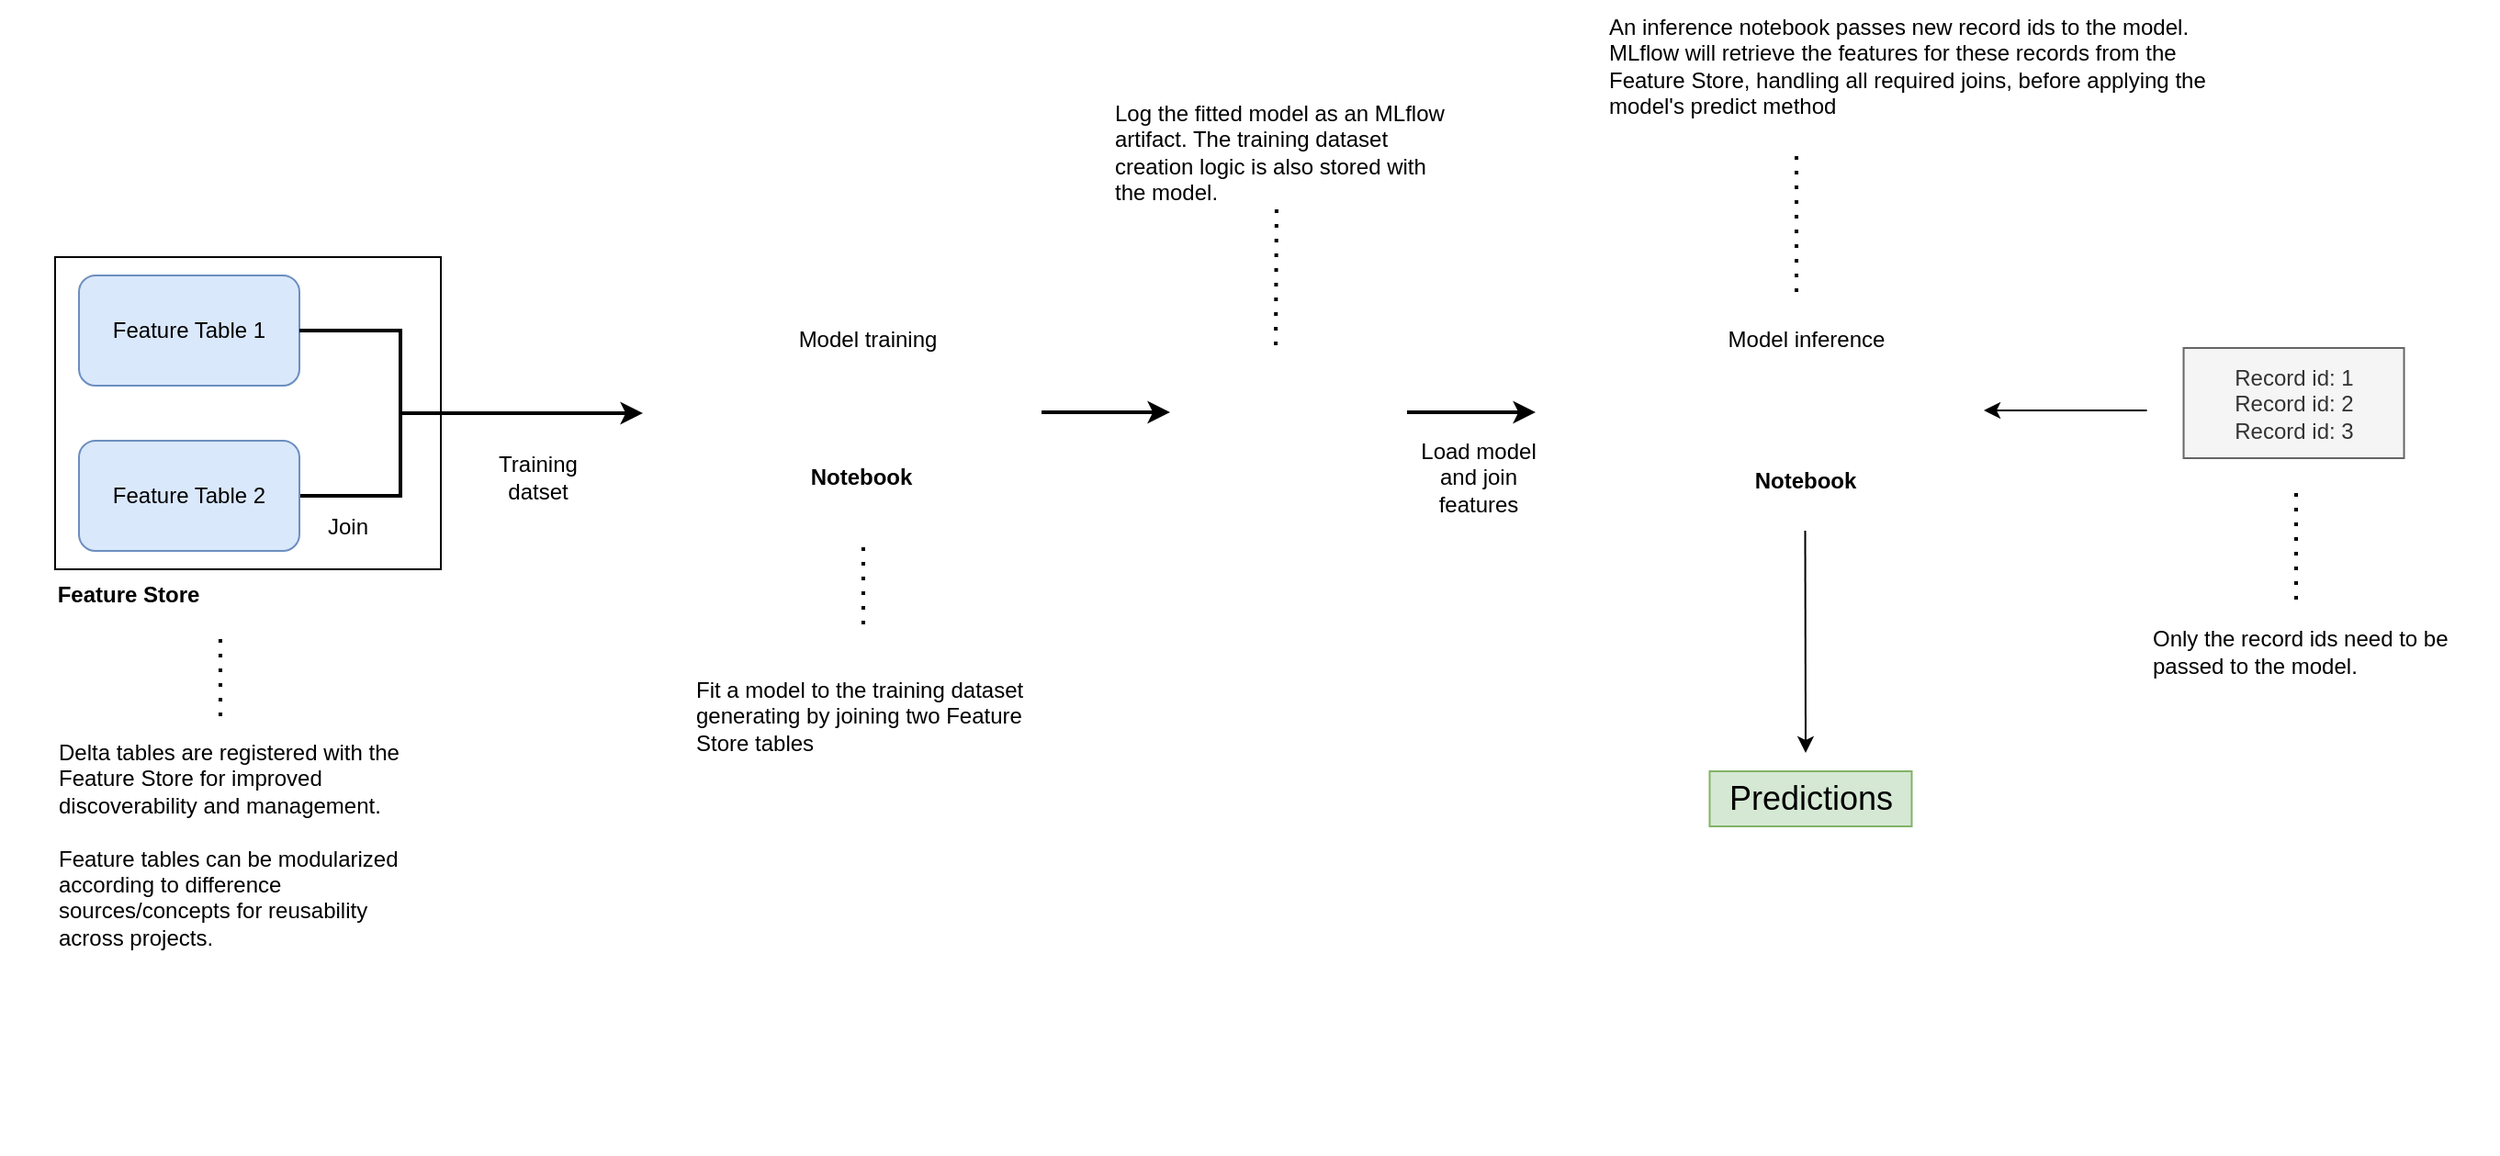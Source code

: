 <mxfile version="16.6.8" type="device"><diagram id="rgYvBXPj6TXZkBtCZYup" name="Page-1"><mxGraphModel dx="2496" dy="1010" grid="1" gridSize="10" guides="1" tooltips="1" connect="1" arrows="1" fold="1" page="1" pageScale="1" pageWidth="850" pageHeight="1100" math="0" shadow="0"><root><mxCell id="0"/><mxCell id="1" parent="0"/><mxCell id="3UCqUOVt3OsX8t2R0Lmy-45" value="" style="rounded=0;whiteSpace=wrap;html=1;shadow=0;fillColor=none;" parent="1" vertex="1"><mxGeometry x="20" y="190" width="210" height="170" as="geometry"/></mxCell><mxCell id="3UCqUOVt3OsX8t2R0Lmy-1" value="Feature Table 1" style="rounded=1;whiteSpace=wrap;html=1;fillColor=#dae8fc;strokeColor=#6c8ebf;" parent="1" vertex="1"><mxGeometry x="33" y="200" width="120" height="60" as="geometry"/></mxCell><mxCell id="3UCqUOVt3OsX8t2R0Lmy-3" value="" style="strokeWidth=2;html=1;shape=mxgraph.flowchart.annotation_2;align=left;labelPosition=right;pointerEvents=1;rotation=-180;" parent="1" vertex="1"><mxGeometry x="153" y="230" width="110" height="90" as="geometry"/></mxCell><mxCell id="3UCqUOVt3OsX8t2R0Lmy-5" value="Feature Table 2" style="rounded=1;whiteSpace=wrap;html=1;fillColor=#dae8fc;strokeColor=#6c8ebf;" parent="1" vertex="1"><mxGeometry x="33" y="290" width="120" height="60" as="geometry"/></mxCell><mxCell id="3UCqUOVt3OsX8t2R0Lmy-9" value="" style="shape=image;verticalLabelPosition=bottom;labelBackgroundColor=default;verticalAlign=top;aspect=fixed;imageAspect=0;image=https://spark.apache.org/images/delta-lake-logo.png;" parent="1" vertex="1"><mxGeometry x="20" y="132" width="142" height="76.99" as="geometry"/></mxCell><mxCell id="3UCqUOVt3OsX8t2R0Lmy-19" value="" style="shape=image;verticalLabelPosition=bottom;labelBackgroundColor=default;verticalAlign=top;aspect=fixed;imageAspect=0;image=https://www.mlflow.org/docs/latest/_static/MLflow-logo-final-black.png;" parent="1" vertex="1"><mxGeometry x="637" y="250" width="104" height="40" as="geometry"/></mxCell><mxCell id="3UCqUOVt3OsX8t2R0Lmy-23" value="" style="shape=image;verticalLabelPosition=bottom;labelBackgroundColor=default;verticalAlign=top;aspect=fixed;imageAspect=0;image=https://credentials.databricks.com/assets/themes/credentials.databricks.com/images/databricks-logo.png;" parent="1" vertex="1"><mxGeometry x="864" y="262" width="190.24" height="30" as="geometry"/></mxCell><mxCell id="3UCqUOVt3OsX8t2R0Lmy-24" value="Notebook" style="text;html=1;strokeColor=none;fillColor=none;align=center;verticalAlign=middle;whiteSpace=wrap;rounded=0;shadow=0;fontStyle=1" parent="1" vertex="1"><mxGeometry x="903.24" y="297" width="140" height="30" as="geometry"/></mxCell><mxCell id="3UCqUOVt3OsX8t2R0Lmy-28" value="Load model and join features" style="text;html=1;strokeColor=none;fillColor=none;align=center;verticalAlign=middle;whiteSpace=wrap;rounded=0;shadow=0;" parent="1" vertex="1"><mxGeometry x="760" y="295" width="70" height="30" as="geometry"/></mxCell><mxCell id="3UCqUOVt3OsX8t2R0Lmy-29" style="edgeStyle=orthogonalEdgeStyle;rounded=0;orthogonalLoop=1;jettySize=auto;html=1;exitX=0.5;exitY=1;exitDx=0;exitDy=0;" parent="1" edge="1"><mxGeometry relative="1" as="geometry"><mxPoint x="749" y="670" as="sourcePoint"/><mxPoint x="749" y="670" as="targetPoint"/></mxGeometry></mxCell><mxCell id="3UCqUOVt3OsX8t2R0Lmy-30" value="" style="endArrow=classic;html=1;rounded=0;" parent="1" edge="1"><mxGeometry width="50" height="50" relative="1" as="geometry"><mxPoint x="1158.76" y="273.5" as="sourcePoint"/><mxPoint x="1070" y="273.5" as="targetPoint"/></mxGeometry></mxCell><mxCell id="3UCqUOVt3OsX8t2R0Lmy-31" value="Record id: 1&lt;br&gt;Record id: 2&lt;br&gt;Record id: 3" style="rounded=0;whiteSpace=wrap;html=1;shadow=0;fillColor=#f5f5f5;strokeColor=#666666;fontColor=#333333;" parent="1" vertex="1"><mxGeometry x="1178.76" y="239.5" width="120" height="60" as="geometry"/></mxCell><mxCell id="3UCqUOVt3OsX8t2R0Lmy-33" value="" style="endArrow=classic;html=1;rounded=0;" parent="1" edge="1"><mxGeometry width="50" height="50" relative="1" as="geometry"><mxPoint x="972.74" y="339" as="sourcePoint"/><mxPoint x="973" y="460" as="targetPoint"/></mxGeometry></mxCell><mxCell id="3UCqUOVt3OsX8t2R0Lmy-34" value="Feature Store" style="text;html=1;strokeColor=none;fillColor=none;align=center;verticalAlign=middle;whiteSpace=wrap;rounded=0;shadow=0;fontStyle=1" parent="1" vertex="1"><mxGeometry x="-10" y="359" width="140" height="30" as="geometry"/></mxCell><mxCell id="3UCqUOVt3OsX8t2R0Lmy-38" value="" style="endArrow=classic;html=1;rounded=0;strokeWidth=2;" parent="1" edge="1"><mxGeometry width="50" height="50" relative="1" as="geometry"><mxPoint x="756" y="274.5" as="sourcePoint"/><mxPoint x="826" y="274.5" as="targetPoint"/></mxGeometry></mxCell><mxCell id="3UCqUOVt3OsX8t2R0Lmy-39" value="Join" style="text;html=1;strokeColor=none;fillColor=none;align=center;verticalAlign=middle;whiteSpace=wrap;rounded=0;shadow=0;" parent="1" vertex="1"><mxGeometry x="160.5" y="322" width="36.5" height="30" as="geometry"/></mxCell><mxCell id="3UCqUOVt3OsX8t2R0Lmy-51" value="Predictions" style="text;html=1;strokeColor=#82b366;fillColor=#d5e8d4;align=center;verticalAlign=middle;whiteSpace=wrap;rounded=0;shadow=0;fontSize=18;" parent="1" vertex="1"><mxGeometry x="920.74" y="470" width="110" height="30" as="geometry"/></mxCell><mxCell id="JsEJKfczzbcDsUhzQrWX-1" value="" style="endArrow=classic;html=1;rounded=0;exitX=0;exitY=0.5;exitDx=0;exitDy=0;exitPerimeter=0;strokeWidth=2;" edge="1" parent="1" source="3UCqUOVt3OsX8t2R0Lmy-3"><mxGeometry width="50" height="50" relative="1" as="geometry"><mxPoint x="490" y="440" as="sourcePoint"/><mxPoint x="340" y="275" as="targetPoint"/></mxGeometry></mxCell><mxCell id="JsEJKfczzbcDsUhzQrWX-2" value="Training datset" style="text;html=1;strokeColor=none;fillColor=none;align=center;verticalAlign=middle;whiteSpace=wrap;rounded=0;shadow=0;" vertex="1" parent="1"><mxGeometry x="244.5" y="287.5" width="75.5" height="45" as="geometry"/></mxCell><mxCell id="JsEJKfczzbcDsUhzQrWX-3" value="Delta tables are registered with the Feature Store for improved discoverability and management.&lt;br&gt;&lt;br&gt;Feature tables can be modularized according to difference sources/concepts for reusability across projects." style="text;html=1;strokeColor=none;fillColor=none;align=left;verticalAlign=middle;whiteSpace=wrap;rounded=0;" vertex="1" parent="1"><mxGeometry x="20" y="450" width="190" height="120" as="geometry"/></mxCell><mxCell id="JsEJKfczzbcDsUhzQrWX-6" value="" style="endArrow=none;dashed=1;html=1;dashPattern=1 3;strokeWidth=2;rounded=0;entryX=0.857;entryY=1.1;entryDx=0;entryDy=0;entryPerimeter=0;" edge="1" parent="1" target="3UCqUOVt3OsX8t2R0Lmy-34"><mxGeometry width="50" height="50" relative="1" as="geometry"><mxPoint x="110" y="440" as="sourcePoint"/><mxPoint x="540" y="300" as="targetPoint"/></mxGeometry></mxCell><mxCell id="JsEJKfczzbcDsUhzQrWX-8" value="Log the fitted model as an MLflow artifact. The training dataset creation logic is also stored with the model." style="text;html=1;strokeColor=none;fillColor=none;align=left;verticalAlign=middle;whiteSpace=wrap;rounded=0;" vertex="1" parent="1"><mxGeometry x="595" y="108" width="190" height="50" as="geometry"/></mxCell><mxCell id="JsEJKfczzbcDsUhzQrWX-9" value="" style="endArrow=none;dashed=1;html=1;dashPattern=1 3;strokeWidth=2;rounded=0;" edge="1" parent="1"><mxGeometry width="50" height="50" relative="1" as="geometry"><mxPoint x="684.5" y="238" as="sourcePoint"/><mxPoint x="685" y="158" as="targetPoint"/></mxGeometry></mxCell><mxCell id="JsEJKfczzbcDsUhzQrWX-11" value="" style="endArrow=none;dashed=1;html=1;dashPattern=1 3;strokeWidth=2;rounded=0;" edge="1" parent="1"><mxGeometry width="50" height="50" relative="1" as="geometry"><mxPoint x="968" y="208.99" as="sourcePoint"/><mxPoint x="968" y="132.99" as="targetPoint"/></mxGeometry></mxCell><mxCell id="JsEJKfczzbcDsUhzQrWX-12" value="An inference notebook passes new record ids to the model. MLflow will retrieve the features for these records from the Feature Store, handling all required joins, before applying the model's predict method" style="text;html=1;strokeColor=none;fillColor=none;align=left;verticalAlign=middle;whiteSpace=wrap;rounded=0;" vertex="1" parent="1"><mxGeometry x="864" y="50" width="351.76" height="72" as="geometry"/></mxCell><mxCell id="JsEJKfczzbcDsUhzQrWX-13" value="Only the record ids need to be passed to the model." style="text;html=1;strokeColor=none;fillColor=none;align=left;verticalAlign=middle;whiteSpace=wrap;rounded=0;" vertex="1" parent="1"><mxGeometry x="1160" y="374.5" width="190" height="60" as="geometry"/></mxCell><mxCell id="JsEJKfczzbcDsUhzQrWX-14" value="" style="endArrow=none;dashed=1;html=1;dashPattern=1 3;strokeWidth=2;rounded=0;" edge="1" parent="1"><mxGeometry width="50" height="50" relative="1" as="geometry"><mxPoint x="1240" y="376.5" as="sourcePoint"/><mxPoint x="1240" y="316.5" as="targetPoint"/></mxGeometry></mxCell><mxCell id="JsEJKfczzbcDsUhzQrWX-15" value="" style="shape=image;verticalLabelPosition=bottom;labelBackgroundColor=default;verticalAlign=top;aspect=fixed;imageAspect=0;image=https://credentials.databricks.com/assets/themes/credentials.databricks.com/images/databricks-logo.png;" vertex="1" parent="1"><mxGeometry x="350" y="260" width="190.24" height="30" as="geometry"/></mxCell><mxCell id="JsEJKfczzbcDsUhzQrWX-16" value="Notebook" style="text;html=1;strokeColor=none;fillColor=none;align=center;verticalAlign=middle;whiteSpace=wrap;rounded=0;shadow=0;fontStyle=1" vertex="1" parent="1"><mxGeometry x="389.24" y="295" width="140" height="30" as="geometry"/></mxCell><mxCell id="JsEJKfczzbcDsUhzQrWX-17" value="Fit a model to the training dataset generating by joining two Feature Store tables" style="text;html=1;strokeColor=none;fillColor=none;align=left;verticalAlign=middle;whiteSpace=wrap;rounded=0;" vertex="1" parent="1"><mxGeometry x="367" y="399" width="190" height="82" as="geometry"/></mxCell><mxCell id="JsEJKfczzbcDsUhzQrWX-18" value="" style="endArrow=none;dashed=1;html=1;dashPattern=1 3;strokeWidth=2;rounded=0;entryX=0.857;entryY=1.1;entryDx=0;entryDy=0;entryPerimeter=0;" edge="1" parent="1"><mxGeometry width="50" height="50" relative="1" as="geometry"><mxPoint x="460" y="390" as="sourcePoint"/><mxPoint x="459.98" y="342" as="targetPoint"/></mxGeometry></mxCell><mxCell id="JsEJKfczzbcDsUhzQrWX-19" value="" style="endArrow=classic;html=1;rounded=0;strokeWidth=2;" edge="1" parent="1"><mxGeometry width="50" height="50" relative="1" as="geometry"><mxPoint x="557" y="274.5" as="sourcePoint"/><mxPoint x="627" y="274.5" as="targetPoint"/></mxGeometry></mxCell><mxCell id="JsEJKfczzbcDsUhzQrWX-21" value="Model training" style="text;html=1;align=center;verticalAlign=middle;whiteSpace=wrap;rounded=0;fontStyle=0" vertex="1" parent="1"><mxGeometry x="399.5" y="220" width="125" height="30" as="geometry"/></mxCell><mxCell id="JsEJKfczzbcDsUhzQrWX-22" value="Model inference" style="text;html=1;align=center;verticalAlign=middle;whiteSpace=wrap;rounded=0;fontStyle=0" vertex="1" parent="1"><mxGeometry x="910.74" y="220" width="125" height="30" as="geometry"/></mxCell></root></mxGraphModel></diagram></mxfile>